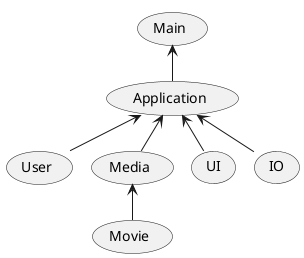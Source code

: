 @startuml
'https://plantuml.com/sequence-diagram
!pragma layout smetana

(Main) <-- (Application)
(Application) <-- (User)
(Application) <-- (Media)
(Application) <-- (UI)
(Application) <-- (IO)
(Media) <-- (Movie)

@enduml